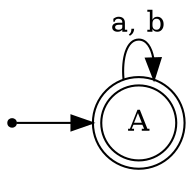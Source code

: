 digraph exercise_2_rdka {
    rankdir=LR;
    size="8,5"

    node [shape = point ]; qi
    node [shape = doublecircle, label="A"]; A;

    qi -> A;
    A  -> A [ label = "a, b" ];
}
